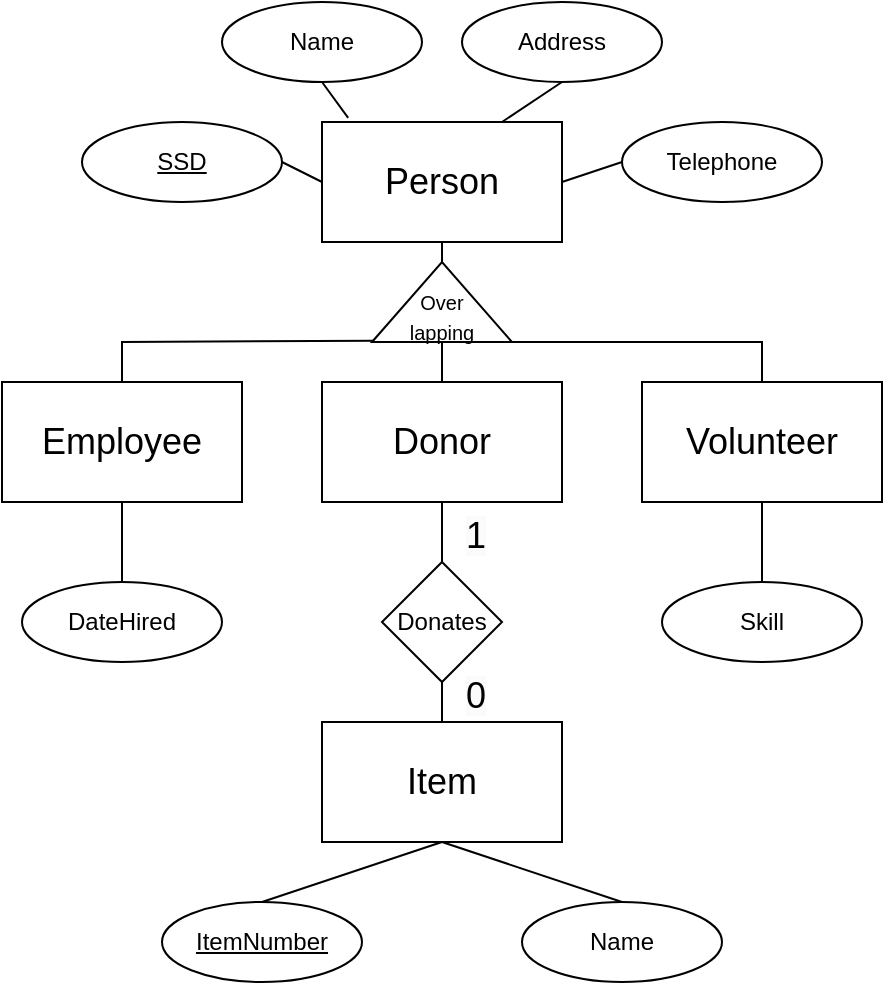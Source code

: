 <mxfile version="24.7.17">
  <diagram name="Page-1" id="bLh1B0bPnoiDN7eHrZD3">
    <mxGraphModel dx="1775" dy="535" grid="1" gridSize="10" guides="1" tooltips="1" connect="1" arrows="1" fold="1" page="1" pageScale="1" pageWidth="850" pageHeight="1100" math="0" shadow="0">
      <root>
        <mxCell id="0" />
        <mxCell id="1" parent="0" />
        <mxCell id="va-QB_uFmtvcwSystlD8-1" value="" style="rounded=0;whiteSpace=wrap;html=1;" vertex="1" parent="1">
          <mxGeometry x="150" y="210" width="120" height="60" as="geometry" />
        </mxCell>
        <mxCell id="va-QB_uFmtvcwSystlD8-2" value="&lt;font style=&quot;font-size: 18px;&quot;&gt;Employee&lt;/font&gt;" style="rounded=0;whiteSpace=wrap;html=1;" vertex="1" parent="1">
          <mxGeometry x="-10" y="210" width="120" height="60" as="geometry" />
        </mxCell>
        <mxCell id="va-QB_uFmtvcwSystlD8-3" value="&lt;font style=&quot;font-size: 18px;&quot;&gt;Volunteer&lt;/font&gt;" style="rounded=0;whiteSpace=wrap;html=1;" vertex="1" parent="1">
          <mxGeometry x="310" y="210" width="120" height="60" as="geometry" />
        </mxCell>
        <mxCell id="va-QB_uFmtvcwSystlD8-4" value="&lt;font style=&quot;font-size: 18px;&quot;&gt;Person&lt;/font&gt;" style="rounded=0;whiteSpace=wrap;html=1;" vertex="1" parent="1">
          <mxGeometry x="150" y="80" width="120" height="60" as="geometry" />
        </mxCell>
        <mxCell id="va-QB_uFmtvcwSystlD8-5" value="&lt;font style=&quot;font-size: 18px;&quot;&gt;Item&lt;/font&gt;" style="rounded=0;whiteSpace=wrap;html=1;" vertex="1" parent="1">
          <mxGeometry x="150" y="380" width="120" height="60" as="geometry" />
        </mxCell>
        <mxCell id="va-QB_uFmtvcwSystlD8-6" value="Donates" style="rhombus;whiteSpace=wrap;html=1;" vertex="1" parent="1">
          <mxGeometry x="180" y="300" width="60" height="60" as="geometry" />
        </mxCell>
        <mxCell id="va-QB_uFmtvcwSystlD8-7" value="" style="endArrow=none;html=1;rounded=0;exitX=0.5;exitY=0;exitDx=0;exitDy=0;entryX=0.5;entryY=1;entryDx=0;entryDy=0;" edge="1" parent="1" source="va-QB_uFmtvcwSystlD8-6" target="va-QB_uFmtvcwSystlD8-1">
          <mxGeometry width="50" height="50" relative="1" as="geometry">
            <mxPoint x="190" y="300" as="sourcePoint" />
            <mxPoint x="240" y="250" as="targetPoint" />
          </mxGeometry>
        </mxCell>
        <mxCell id="va-QB_uFmtvcwSystlD8-8" value="" style="endArrow=none;html=1;rounded=0;exitX=0.5;exitY=0;exitDx=0;exitDy=0;entryX=0.5;entryY=1;entryDx=0;entryDy=0;" edge="1" parent="1" source="va-QB_uFmtvcwSystlD8-5" target="va-QB_uFmtvcwSystlD8-6">
          <mxGeometry width="50" height="50" relative="1" as="geometry">
            <mxPoint x="190" y="300" as="sourcePoint" />
            <mxPoint x="240" y="250" as="targetPoint" />
          </mxGeometry>
        </mxCell>
        <mxCell id="va-QB_uFmtvcwSystlD8-9" value="&lt;u&gt;ItemNumber&lt;/u&gt;" style="ellipse;whiteSpace=wrap;html=1;" vertex="1" parent="1">
          <mxGeometry x="70" y="470" width="100" height="40" as="geometry" />
        </mxCell>
        <mxCell id="va-QB_uFmtvcwSystlD8-10" value="Name" style="ellipse;whiteSpace=wrap;html=1;" vertex="1" parent="1">
          <mxGeometry x="250" y="470" width="100" height="40" as="geometry" />
        </mxCell>
        <mxCell id="va-QB_uFmtvcwSystlD8-11" value="Address" style="ellipse;whiteSpace=wrap;html=1;" vertex="1" parent="1">
          <mxGeometry x="220" y="20" width="100" height="40" as="geometry" />
        </mxCell>
        <mxCell id="va-QB_uFmtvcwSystlD8-12" value="Name" style="ellipse;whiteSpace=wrap;html=1;" vertex="1" parent="1">
          <mxGeometry x="100" y="20" width="100" height="40" as="geometry" />
        </mxCell>
        <mxCell id="va-QB_uFmtvcwSystlD8-13" value="DateHired" style="ellipse;whiteSpace=wrap;html=1;" vertex="1" parent="1">
          <mxGeometry y="310" width="100" height="40" as="geometry" />
        </mxCell>
        <mxCell id="va-QB_uFmtvcwSystlD8-14" value="Telephone" style="ellipse;whiteSpace=wrap;html=1;" vertex="1" parent="1">
          <mxGeometry x="300" y="80" width="100" height="40" as="geometry" />
        </mxCell>
        <mxCell id="va-QB_uFmtvcwSystlD8-15" value="&lt;u&gt;SSD&lt;/u&gt;" style="ellipse;whiteSpace=wrap;html=1;" vertex="1" parent="1">
          <mxGeometry x="30" y="80" width="100" height="40" as="geometry" />
        </mxCell>
        <mxCell id="va-QB_uFmtvcwSystlD8-16" value="Skill" style="ellipse;whiteSpace=wrap;html=1;" vertex="1" parent="1">
          <mxGeometry x="320" y="310" width="100" height="40" as="geometry" />
        </mxCell>
        <mxCell id="va-QB_uFmtvcwSystlD8-17" value="" style="endArrow=none;html=1;rounded=0;exitX=0.5;exitY=1;exitDx=0;exitDy=0;entryX=0.5;entryY=0;entryDx=0;entryDy=0;" edge="1" parent="1" source="va-QB_uFmtvcwSystlD8-2" target="va-QB_uFmtvcwSystlD8-13">
          <mxGeometry width="50" height="50" relative="1" as="geometry">
            <mxPoint x="240" y="330" as="sourcePoint" />
            <mxPoint x="290" y="280" as="targetPoint" />
          </mxGeometry>
        </mxCell>
        <mxCell id="va-QB_uFmtvcwSystlD8-18" value="" style="endArrow=none;html=1;rounded=0;entryX=0.5;entryY=1;entryDx=0;entryDy=0;exitX=0.5;exitY=0;exitDx=0;exitDy=0;" edge="1" parent="1" source="va-QB_uFmtvcwSystlD8-16" target="va-QB_uFmtvcwSystlD8-3">
          <mxGeometry width="50" height="50" relative="1" as="geometry">
            <mxPoint x="240" y="330" as="sourcePoint" />
            <mxPoint x="290" y="280" as="targetPoint" />
          </mxGeometry>
        </mxCell>
        <mxCell id="va-QB_uFmtvcwSystlD8-20" value="" style="endArrow=none;html=1;rounded=0;exitX=0.5;exitY=1;exitDx=0;exitDy=0;entryX=0.5;entryY=0;entryDx=0;entryDy=0;" edge="1" parent="1" source="va-QB_uFmtvcwSystlD8-4">
          <mxGeometry width="50" height="50" relative="1" as="geometry">
            <mxPoint x="240" y="330" as="sourcePoint" />
            <mxPoint x="210" y="150" as="targetPoint" />
          </mxGeometry>
        </mxCell>
        <mxCell id="va-QB_uFmtvcwSystlD8-21" value="" style="endArrow=none;html=1;rounded=0;exitX=0.5;exitY=1;exitDx=0;exitDy=0;entryX=0.5;entryY=0;entryDx=0;entryDy=0;" edge="1" parent="1" target="va-QB_uFmtvcwSystlD8-1">
          <mxGeometry width="50" height="50" relative="1" as="geometry">
            <mxPoint x="210" y="190" as="sourcePoint" />
            <mxPoint x="290" y="280" as="targetPoint" />
          </mxGeometry>
        </mxCell>
        <mxCell id="va-QB_uFmtvcwSystlD8-22" value="" style="endArrow=none;html=1;rounded=0;entryX=0.5;entryY=1;entryDx=0;entryDy=0;exitX=0.5;exitY=0;exitDx=0;exitDy=0;" edge="1" parent="1" source="va-QB_uFmtvcwSystlD8-3">
          <mxGeometry width="50" height="50" relative="1" as="geometry">
            <mxPoint x="240" y="330" as="sourcePoint" />
            <mxPoint x="210" y="190" as="targetPoint" />
            <Array as="points">
              <mxPoint x="370" y="190" />
            </Array>
          </mxGeometry>
        </mxCell>
        <mxCell id="va-QB_uFmtvcwSystlD8-23" value="" style="endArrow=none;html=1;rounded=0;exitX=0.017;exitY=0.02;exitDx=0;exitDy=0;entryX=0.5;entryY=0;entryDx=0;entryDy=0;exitPerimeter=0;" edge="1" parent="1" source="va-QB_uFmtvcwSystlD8-31" target="va-QB_uFmtvcwSystlD8-2">
          <mxGeometry width="50" height="50" relative="1" as="geometry">
            <mxPoint x="210" y="190" as="sourcePoint" />
            <mxPoint x="290" y="280" as="targetPoint" />
            <Array as="points">
              <mxPoint x="50" y="190" />
            </Array>
          </mxGeometry>
        </mxCell>
        <mxCell id="va-QB_uFmtvcwSystlD8-24" value="" style="endArrow=none;html=1;rounded=0;entryX=0.5;entryY=1;entryDx=0;entryDy=0;exitX=0.109;exitY=-0.034;exitDx=0;exitDy=0;exitPerimeter=0;" edge="1" parent="1" source="va-QB_uFmtvcwSystlD8-4" target="va-QB_uFmtvcwSystlD8-12">
          <mxGeometry width="50" height="50" relative="1" as="geometry">
            <mxPoint x="240" y="330" as="sourcePoint" />
            <mxPoint x="290" y="280" as="targetPoint" />
          </mxGeometry>
        </mxCell>
        <mxCell id="va-QB_uFmtvcwSystlD8-25" value="" style="endArrow=none;html=1;rounded=0;exitX=1;exitY=0.5;exitDx=0;exitDy=0;entryX=0;entryY=0.5;entryDx=0;entryDy=0;" edge="1" parent="1" source="va-QB_uFmtvcwSystlD8-15" target="va-QB_uFmtvcwSystlD8-4">
          <mxGeometry width="50" height="50" relative="1" as="geometry">
            <mxPoint x="240" y="330" as="sourcePoint" />
            <mxPoint x="290" y="280" as="targetPoint" />
          </mxGeometry>
        </mxCell>
        <mxCell id="va-QB_uFmtvcwSystlD8-26" value="" style="endArrow=none;html=1;rounded=0;exitX=0.5;exitY=1;exitDx=0;exitDy=0;entryX=0.75;entryY=0;entryDx=0;entryDy=0;" edge="1" parent="1" source="va-QB_uFmtvcwSystlD8-11" target="va-QB_uFmtvcwSystlD8-4">
          <mxGeometry width="50" height="50" relative="1" as="geometry">
            <mxPoint x="140" y="110" as="sourcePoint" />
            <mxPoint x="160" y="120" as="targetPoint" />
          </mxGeometry>
        </mxCell>
        <mxCell id="va-QB_uFmtvcwSystlD8-27" value="" style="endArrow=none;html=1;rounded=0;exitX=0;exitY=0.5;exitDx=0;exitDy=0;entryX=1;entryY=0.5;entryDx=0;entryDy=0;" edge="1" parent="1" source="va-QB_uFmtvcwSystlD8-14" target="va-QB_uFmtvcwSystlD8-4">
          <mxGeometry width="50" height="50" relative="1" as="geometry">
            <mxPoint x="150" y="120" as="sourcePoint" />
            <mxPoint x="170" y="130" as="targetPoint" />
          </mxGeometry>
        </mxCell>
        <mxCell id="va-QB_uFmtvcwSystlD8-28" value="" style="endArrow=none;html=1;rounded=0;exitX=0.5;exitY=0;exitDx=0;exitDy=0;entryX=0.5;entryY=1;entryDx=0;entryDy=0;" edge="1" parent="1" source="va-QB_uFmtvcwSystlD8-9" target="va-QB_uFmtvcwSystlD8-5">
          <mxGeometry width="50" height="50" relative="1" as="geometry">
            <mxPoint x="160" y="130" as="sourcePoint" />
            <mxPoint x="180" y="140" as="targetPoint" />
          </mxGeometry>
        </mxCell>
        <mxCell id="va-QB_uFmtvcwSystlD8-29" value="" style="endArrow=none;html=1;rounded=0;exitX=0.5;exitY=1;exitDx=0;exitDy=0;entryX=0.5;entryY=0;entryDx=0;entryDy=0;" edge="1" parent="1" source="va-QB_uFmtvcwSystlD8-5" target="va-QB_uFmtvcwSystlD8-10">
          <mxGeometry width="50" height="50" relative="1" as="geometry">
            <mxPoint x="170" y="140" as="sourcePoint" />
            <mxPoint x="190" y="150" as="targetPoint" />
          </mxGeometry>
        </mxCell>
        <mxCell id="va-QB_uFmtvcwSystlD8-30" value="&lt;font style=&quot;font-size: 18px;&quot;&gt;Donor&lt;/font&gt;" style="text;strokeColor=none;align=center;fillColor=none;html=1;verticalAlign=middle;whiteSpace=wrap;rounded=0;" vertex="1" parent="1">
          <mxGeometry x="180" y="225" width="60" height="30" as="geometry" />
        </mxCell>
        <mxCell id="va-QB_uFmtvcwSystlD8-32" value="" style="endArrow=none;html=1;rounded=0;exitX=0.5;exitY=1;exitDx=0;exitDy=0;entryX=0.5;entryY=0;entryDx=0;entryDy=0;" edge="1" parent="1" target="va-QB_uFmtvcwSystlD8-31">
          <mxGeometry width="50" height="50" relative="1" as="geometry">
            <mxPoint x="210" y="190" as="sourcePoint" />
            <mxPoint x="50" y="210" as="targetPoint" />
            <Array as="points" />
          </mxGeometry>
        </mxCell>
        <mxCell id="va-QB_uFmtvcwSystlD8-31" value="&lt;div&gt;&lt;font style=&quot;font-size: 10px;&quot;&gt;&lt;br&gt;&lt;/font&gt;&lt;/div&gt;&lt;font style=&quot;font-size: 10px;&quot;&gt;Over&lt;/font&gt;&lt;div&gt;&lt;font style=&quot;font-size: 10px;&quot;&gt;lapping&lt;/font&gt;&lt;/div&gt;" style="triangle;whiteSpace=wrap;html=1;direction=north;" vertex="1" parent="1">
          <mxGeometry x="175" y="150" width="70" height="40" as="geometry" />
        </mxCell>
        <mxCell id="va-QB_uFmtvcwSystlD8-33" value="&lt;span style=&quot;color: rgb(0, 0, 0); font-family: Helvetica; font-size: 18px; font-style: normal; font-variant-ligatures: normal; font-variant-caps: normal; font-weight: 400; letter-spacing: normal; orphans: 2; text-align: center; text-indent: 0px; text-transform: none; widows: 2; word-spacing: 0px; -webkit-text-stroke-width: 0px; white-space: normal; background-color: rgb(251, 251, 251); text-decoration-thickness: initial; text-decoration-style: initial; text-decoration-color: initial; display: inline !important; float: none;&quot;&gt;1&lt;/span&gt;" style="text;whiteSpace=wrap;html=1;" vertex="1" parent="1">
          <mxGeometry x="220" y="270" width="80" height="50" as="geometry" />
        </mxCell>
        <mxCell id="va-QB_uFmtvcwSystlD8-34" value="&lt;span style=&quot;color: rgb(0, 0, 0); font-family: Helvetica; font-size: 18px; font-style: normal; font-variant-ligatures: normal; font-variant-caps: normal; font-weight: 400; letter-spacing: normal; orphans: 2; text-align: center; text-indent: 0px; text-transform: none; widows: 2; word-spacing: 0px; -webkit-text-stroke-width: 0px; white-space: normal; background-color: rgb(251, 251, 251); text-decoration-thickness: initial; text-decoration-style: initial; text-decoration-color: initial; display: inline !important; float: none;&quot;&gt;0&lt;/span&gt;" style="text;whiteSpace=wrap;html=1;" vertex="1" parent="1">
          <mxGeometry x="220" y="350" width="80" height="50" as="geometry" />
        </mxCell>
      </root>
    </mxGraphModel>
  </diagram>
</mxfile>
